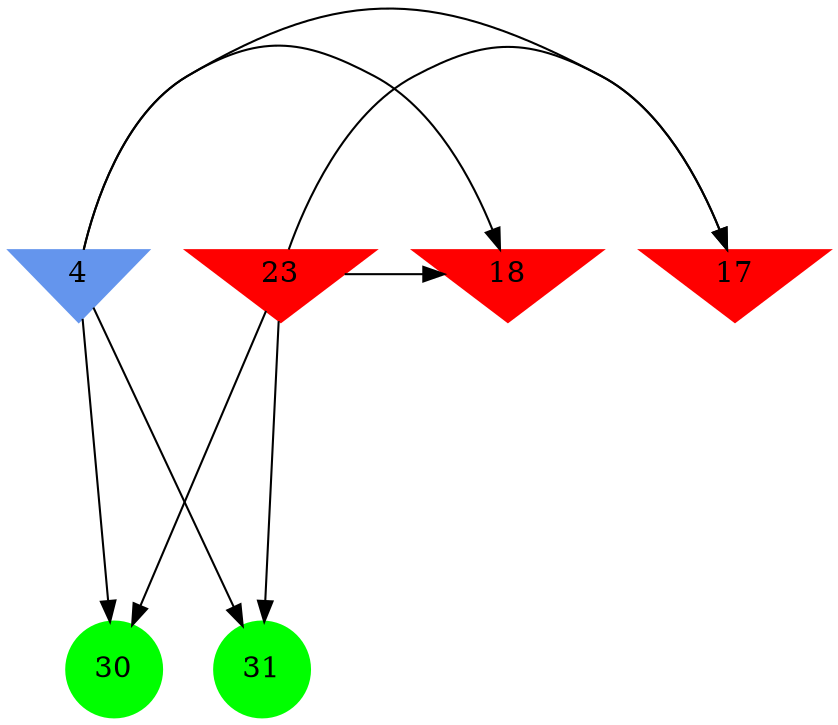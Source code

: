 digraph brain {
	ranksep=2.0;
	4 [shape=invtriangle,style=filled,color=cornflowerblue];
	17 [shape=invtriangle,style=filled,color=red];
	18 [shape=invtriangle,style=filled,color=red];
	23 [shape=invtriangle,style=filled,color=red];
	30 [shape=circle,style=filled,color=green];
	31 [shape=circle,style=filled,color=green];
	4	->	18;
	4	->	30;
	4	->	17;
	4	->	31;
	23	->	18;
	23	->	30;
	23	->	17;
	23	->	31;
	{ rank=same; 4; 17; 18; 23; }
	{ rank=same; }
	{ rank=same; 30; 31; }
}
